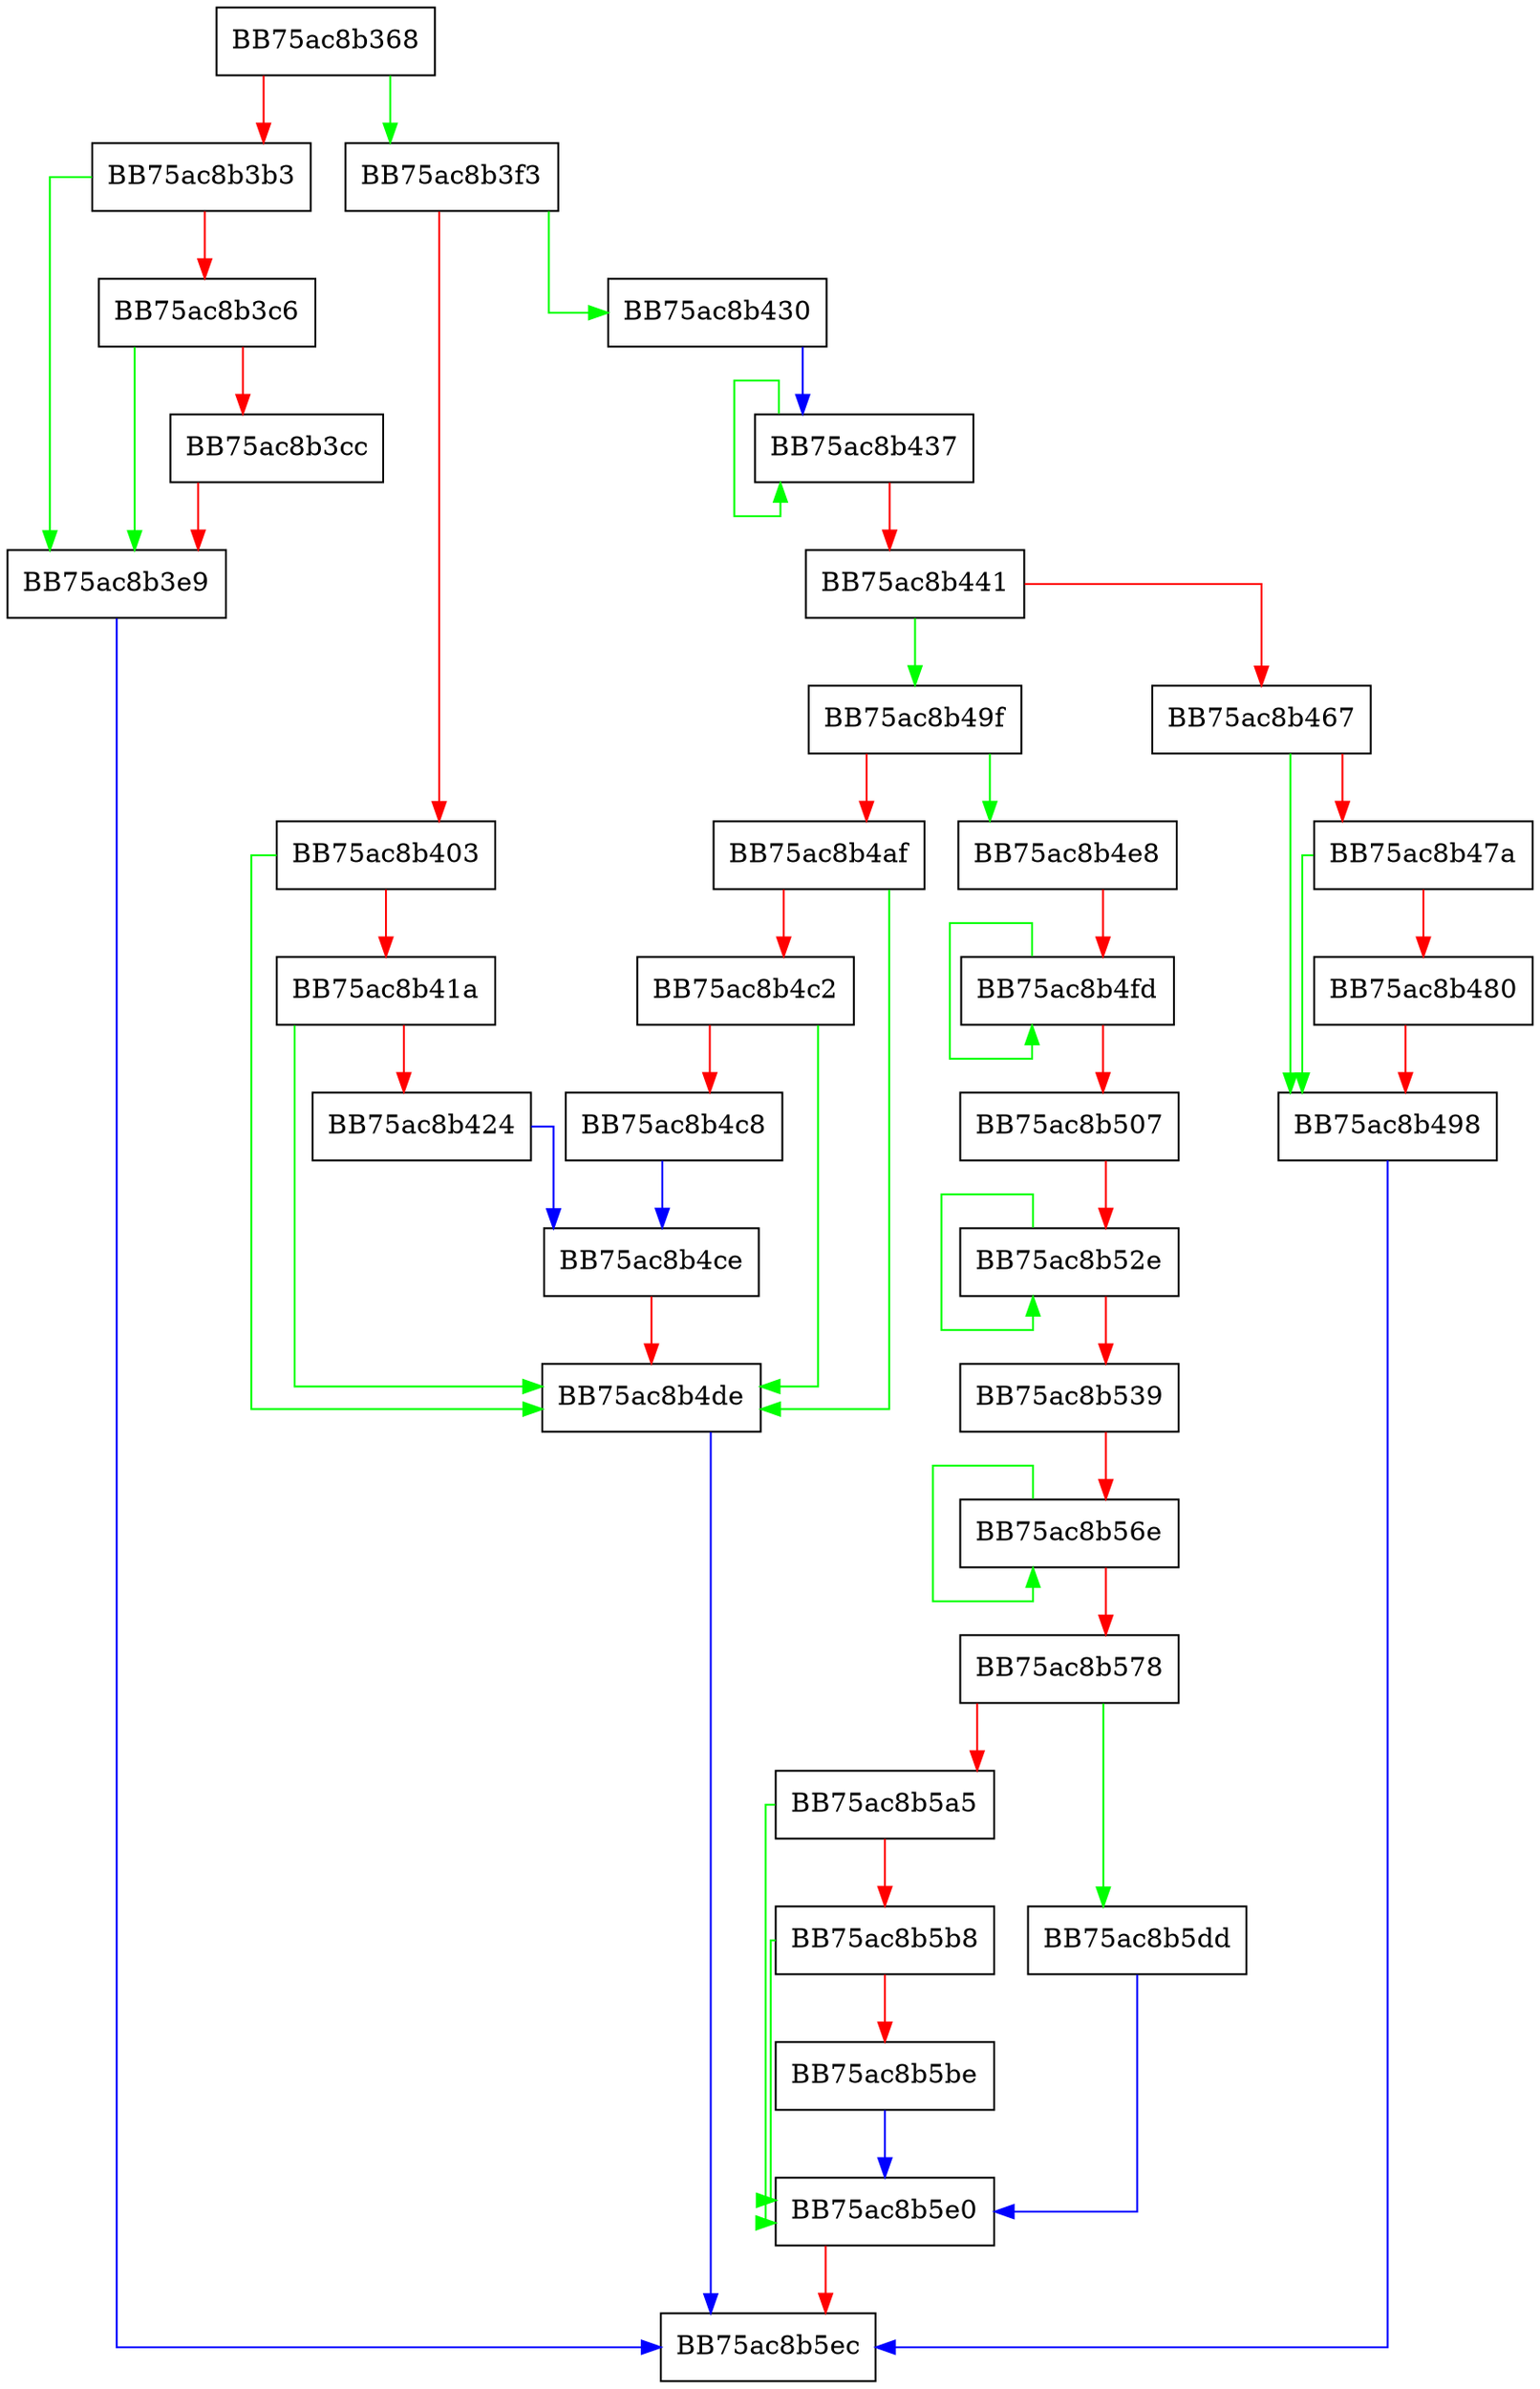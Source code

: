 digraph ReplaceDriver {
  node [shape="box"];
  graph [splines=ortho];
  BB75ac8b368 -> BB75ac8b3f3 [color="green"];
  BB75ac8b368 -> BB75ac8b3b3 [color="red"];
  BB75ac8b3b3 -> BB75ac8b3e9 [color="green"];
  BB75ac8b3b3 -> BB75ac8b3c6 [color="red"];
  BB75ac8b3c6 -> BB75ac8b3e9 [color="green"];
  BB75ac8b3c6 -> BB75ac8b3cc [color="red"];
  BB75ac8b3cc -> BB75ac8b3e9 [color="red"];
  BB75ac8b3e9 -> BB75ac8b5ec [color="blue"];
  BB75ac8b3f3 -> BB75ac8b430 [color="green"];
  BB75ac8b3f3 -> BB75ac8b403 [color="red"];
  BB75ac8b403 -> BB75ac8b4de [color="green"];
  BB75ac8b403 -> BB75ac8b41a [color="red"];
  BB75ac8b41a -> BB75ac8b4de [color="green"];
  BB75ac8b41a -> BB75ac8b424 [color="red"];
  BB75ac8b424 -> BB75ac8b4ce [color="blue"];
  BB75ac8b430 -> BB75ac8b437 [color="blue"];
  BB75ac8b437 -> BB75ac8b437 [color="green"];
  BB75ac8b437 -> BB75ac8b441 [color="red"];
  BB75ac8b441 -> BB75ac8b49f [color="green"];
  BB75ac8b441 -> BB75ac8b467 [color="red"];
  BB75ac8b467 -> BB75ac8b498 [color="green"];
  BB75ac8b467 -> BB75ac8b47a [color="red"];
  BB75ac8b47a -> BB75ac8b498 [color="green"];
  BB75ac8b47a -> BB75ac8b480 [color="red"];
  BB75ac8b480 -> BB75ac8b498 [color="red"];
  BB75ac8b498 -> BB75ac8b5ec [color="blue"];
  BB75ac8b49f -> BB75ac8b4e8 [color="green"];
  BB75ac8b49f -> BB75ac8b4af [color="red"];
  BB75ac8b4af -> BB75ac8b4de [color="green"];
  BB75ac8b4af -> BB75ac8b4c2 [color="red"];
  BB75ac8b4c2 -> BB75ac8b4de [color="green"];
  BB75ac8b4c2 -> BB75ac8b4c8 [color="red"];
  BB75ac8b4c8 -> BB75ac8b4ce [color="blue"];
  BB75ac8b4ce -> BB75ac8b4de [color="red"];
  BB75ac8b4de -> BB75ac8b5ec [color="blue"];
  BB75ac8b4e8 -> BB75ac8b4fd [color="red"];
  BB75ac8b4fd -> BB75ac8b4fd [color="green"];
  BB75ac8b4fd -> BB75ac8b507 [color="red"];
  BB75ac8b507 -> BB75ac8b52e [color="red"];
  BB75ac8b52e -> BB75ac8b52e [color="green"];
  BB75ac8b52e -> BB75ac8b539 [color="red"];
  BB75ac8b539 -> BB75ac8b56e [color="red"];
  BB75ac8b56e -> BB75ac8b56e [color="green"];
  BB75ac8b56e -> BB75ac8b578 [color="red"];
  BB75ac8b578 -> BB75ac8b5dd [color="green"];
  BB75ac8b578 -> BB75ac8b5a5 [color="red"];
  BB75ac8b5a5 -> BB75ac8b5e0 [color="green"];
  BB75ac8b5a5 -> BB75ac8b5b8 [color="red"];
  BB75ac8b5b8 -> BB75ac8b5e0 [color="green"];
  BB75ac8b5b8 -> BB75ac8b5be [color="red"];
  BB75ac8b5be -> BB75ac8b5e0 [color="blue"];
  BB75ac8b5dd -> BB75ac8b5e0 [color="blue"];
  BB75ac8b5e0 -> BB75ac8b5ec [color="red"];
}